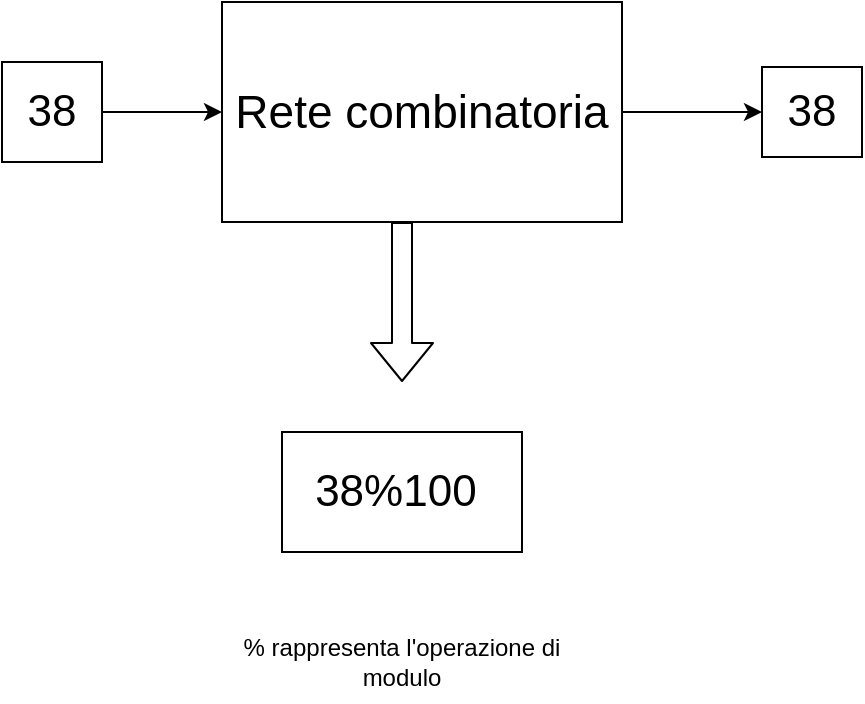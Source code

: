 <mxfile version="13.4.2" type="device"><diagram id="tt_H8_kfakPdSOE6Kc8u" name="Page-1"><mxGraphModel dx="466" dy="670" grid="1" gridSize="10" guides="1" tooltips="1" connect="1" arrows="1" fold="1" page="1" pageScale="1" pageWidth="827" pageHeight="1169" math="0" shadow="0"><root><mxCell id="0"/><mxCell id="1" parent="0"/><mxCell id="FWP1PAHVx_q1OS-6Z_4w-1" value="&lt;font style=&quot;font-size: 23px&quot;&gt;Rete combinatoria&lt;/font&gt;" style="rounded=0;whiteSpace=wrap;html=1;" vertex="1" parent="1"><mxGeometry x="130" y="150" width="200" height="110" as="geometry"/></mxCell><mxCell id="FWP1PAHVx_q1OS-6Z_4w-2" value="" style="shape=flexArrow;endArrow=classic;html=1;" edge="1" parent="1"><mxGeometry width="50" height="50" relative="1" as="geometry"><mxPoint x="220" y="260" as="sourcePoint"/><mxPoint x="220" y="340" as="targetPoint"/></mxGeometry></mxCell><mxCell id="FWP1PAHVx_q1OS-6Z_4w-3" value="" style="endArrow=classic;html=1;exitX=1;exitY=0.5;exitDx=0;exitDy=0;entryX=0;entryY=0.5;entryDx=0;entryDy=0;" edge="1" parent="1" source="FWP1PAHVx_q1OS-6Z_4w-4" target="FWP1PAHVx_q1OS-6Z_4w-1"><mxGeometry width="50" height="50" relative="1" as="geometry"><mxPoint x="100" y="390" as="sourcePoint"/><mxPoint x="150" y="395" as="targetPoint"/></mxGeometry></mxCell><mxCell id="FWP1PAHVx_q1OS-6Z_4w-4" value="&lt;font style=&quot;font-size: 22px&quot;&gt;38&lt;/font&gt;" style="rounded=0;whiteSpace=wrap;html=1;" vertex="1" parent="1"><mxGeometry x="20" y="180" width="50" height="50" as="geometry"/></mxCell><mxCell id="FWP1PAHVx_q1OS-6Z_4w-5" value="&lt;font style=&quot;font-size: 22px&quot;&gt;38%100&amp;nbsp;&lt;/font&gt;" style="rounded=0;whiteSpace=wrap;html=1;" vertex="1" parent="1"><mxGeometry x="160" y="365" width="120" height="60" as="geometry"/></mxCell><mxCell id="FWP1PAHVx_q1OS-6Z_4w-7" value="&lt;font style=&quot;font-size: 22px&quot;&gt;38&lt;/font&gt;" style="rounded=0;whiteSpace=wrap;html=1;" vertex="1" parent="1"><mxGeometry x="400" y="182.5" width="50" height="45" as="geometry"/></mxCell><mxCell id="FWP1PAHVx_q1OS-6Z_4w-8" value="" style="endArrow=classic;html=1;entryX=0;entryY=0.5;entryDx=0;entryDy=0;exitX=1;exitY=0.5;exitDx=0;exitDy=0;" edge="1" parent="1" target="FWP1PAHVx_q1OS-6Z_4w-7"><mxGeometry width="50" height="50" relative="1" as="geometry"><mxPoint x="330" y="205" as="sourcePoint"/><mxPoint x="320" y="130" as="targetPoint"/></mxGeometry></mxCell><mxCell id="FWP1PAHVx_q1OS-6Z_4w-9" value="% rappresenta l'operazione di modulo" style="text;html=1;strokeColor=none;fillColor=none;align=center;verticalAlign=middle;whiteSpace=wrap;rounded=0;" vertex="1" parent="1"><mxGeometry x="130" y="460" width="180" height="40" as="geometry"/></mxCell></root></mxGraphModel></diagram></mxfile>